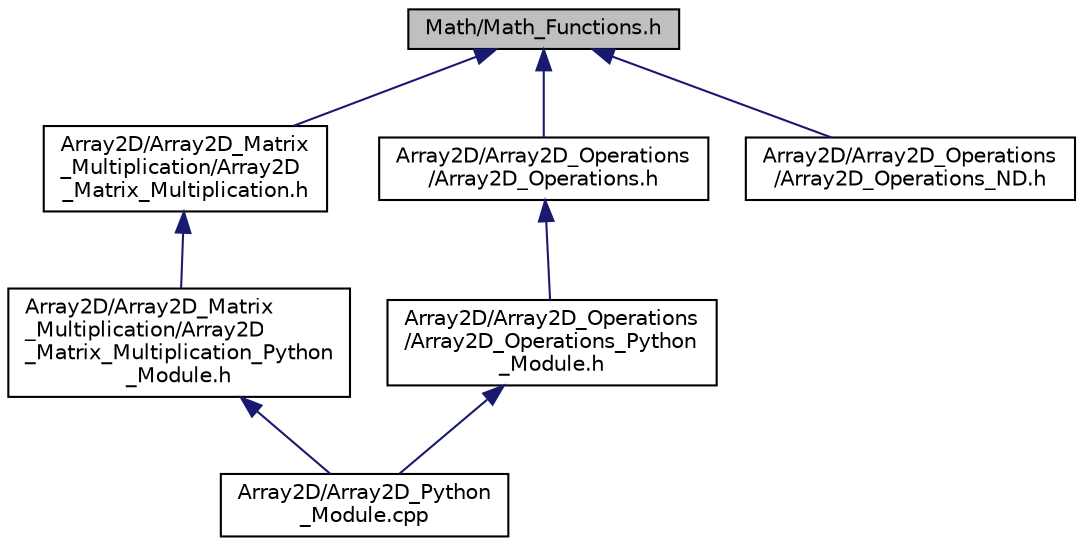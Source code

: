 digraph "Math/Math_Functions.h"
{
 // INTERACTIVE_SVG=YES
 // LATEX_PDF_SIZE
  bgcolor="transparent";
  edge [fontname="Helvetica",fontsize="10",labelfontname="Helvetica",labelfontsize="10"];
  node [fontname="Helvetica",fontsize="10",shape=record];
  Node1 [label="Math/Math_Functions.h",height=0.2,width=0.4,color="black", fillcolor="grey75", style="filled", fontcolor="black",tooltip="Math functions returned in the form of lambda functions."];
  Node1 -> Node2 [dir="back",color="midnightblue",fontsize="10",style="solid",fontname="Helvetica"];
  Node2 [label="Array2D/Array2D_Matrix\l_Multiplication/Array2D\l_Matrix_Multiplication.h",height=0.2,width=0.4,color="black",URL="$_array2_d___matrix___multiplication_8h.html",tooltip="Array2D Matrix Multiplication in PySYCL. This header file contains the matrix multiplication kernels ..."];
  Node2 -> Node3 [dir="back",color="midnightblue",fontsize="10",style="solid",fontname="Helvetica"];
  Node3 [label="Array2D/Array2D_Matrix\l_Multiplication/Array2D\l_Matrix_Multiplication_Python\l_Module.h",height=0.2,width=0.4,color="black",URL="$_array2_d___matrix___multiplication___python___module_8h.html",tooltip="Python module for array2D matrix multiplication in PySYCL."];
  Node3 -> Node4 [dir="back",color="midnightblue",fontsize="10",style="solid",fontname="Helvetica"];
  Node4 [label="Array2D/Array2D_Python\l_Module.cpp",height=0.2,width=0.4,color="black",URL="$_array2_d___python___module_8cpp.html",tooltip="Python module for array2D in PySYCL."];
  Node1 -> Node5 [dir="back",color="midnightblue",fontsize="10",style="solid",fontname="Helvetica"];
  Node5 [label="Array2D/Array2D_Operations\l/Array2D_Operations.h",height=0.2,width=0.4,color="black",URL="$_array2_d___operations_8h.html",tooltip="Array2D Operations in PySYCL. This header file contains the many operations that can be performed on ..."];
  Node5 -> Node6 [dir="back",color="midnightblue",fontsize="10",style="solid",fontname="Helvetica"];
  Node6 [label="Array2D/Array2D_Operations\l/Array2D_Operations_Python\l_Module.h",height=0.2,width=0.4,color="black",URL="$_array2_d___operations___python___module_8h.html",tooltip="Python module for array2D operations in PySYCL."];
  Node6 -> Node4 [dir="back",color="midnightblue",fontsize="10",style="solid",fontname="Helvetica"];
  Node1 -> Node7 [dir="back",color="midnightblue",fontsize="10",style="solid",fontname="Helvetica"];
  Node7 [label="Array2D/Array2D_Operations\l/Array2D_Operations_ND.h",height=0.2,width=0.4,color="black",URL="$_array2_d___operations___n_d_8h.html",tooltip="Array2D Operations (ND-Range) in PySYCL. This header file contains the many operations that can be pe..."];
}
